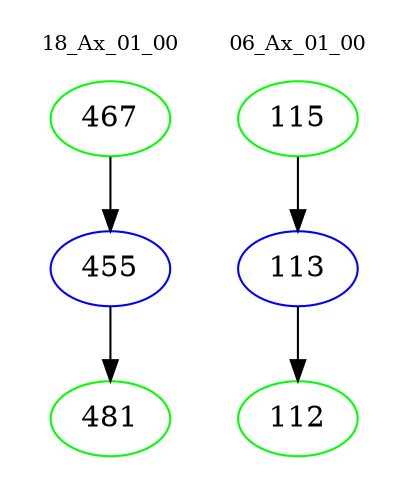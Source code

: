 digraph{
subgraph cluster_0 {
color = white
label = "18_Ax_01_00";
fontsize=10;
T0_467 [label="467", color="green"]
T0_467 -> T0_455 [color="black"]
T0_455 [label="455", color="blue"]
T0_455 -> T0_481 [color="black"]
T0_481 [label="481", color="green"]
}
subgraph cluster_1 {
color = white
label = "06_Ax_01_00";
fontsize=10;
T1_115 [label="115", color="green"]
T1_115 -> T1_113 [color="black"]
T1_113 [label="113", color="blue"]
T1_113 -> T1_112 [color="black"]
T1_112 [label="112", color="green"]
}
}
